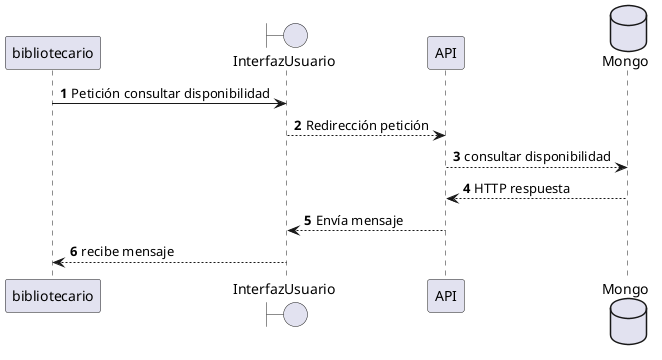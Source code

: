 @startuml
'https://plantuml.com/sequence-diagram

autonumber
participant bibliotecario as user
boundary InterfazUsuario as ui

user -> ui: Petición consultar disponibilidad
ui --> API: Redirección petición
database Mongo as db
API --> db: consultar disponibilidad
db --> API: HTTP respuesta
API --> ui: Envía mensaje
ui --> user: recibe mensaje

@enduml